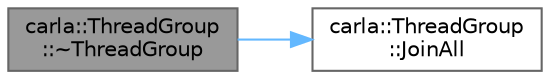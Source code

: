 digraph "carla::ThreadGroup::~ThreadGroup"
{
 // INTERACTIVE_SVG=YES
 // LATEX_PDF_SIZE
  bgcolor="transparent";
  edge [fontname=Helvetica,fontsize=10,labelfontname=Helvetica,labelfontsize=10];
  node [fontname=Helvetica,fontsize=10,shape=box,height=0.2,width=0.4];
  rankdir="LR";
  Node1 [id="Node000001",label="carla::ThreadGroup\l::~ThreadGroup",height=0.2,width=0.4,color="gray40", fillcolor="grey60", style="filled", fontcolor="black",tooltip=" "];
  Node1 -> Node2 [id="edge1_Node000001_Node000002",color="steelblue1",style="solid",tooltip=" "];
  Node2 [id="Node000002",label="carla::ThreadGroup\l::JoinAll",height=0.2,width=0.4,color="grey40", fillcolor="white", style="filled",URL="$db/d71/classcarla_1_1ThreadGroup.html#a6283adfc17891f20fb1e2ceed79606dd",tooltip=" "];
}

